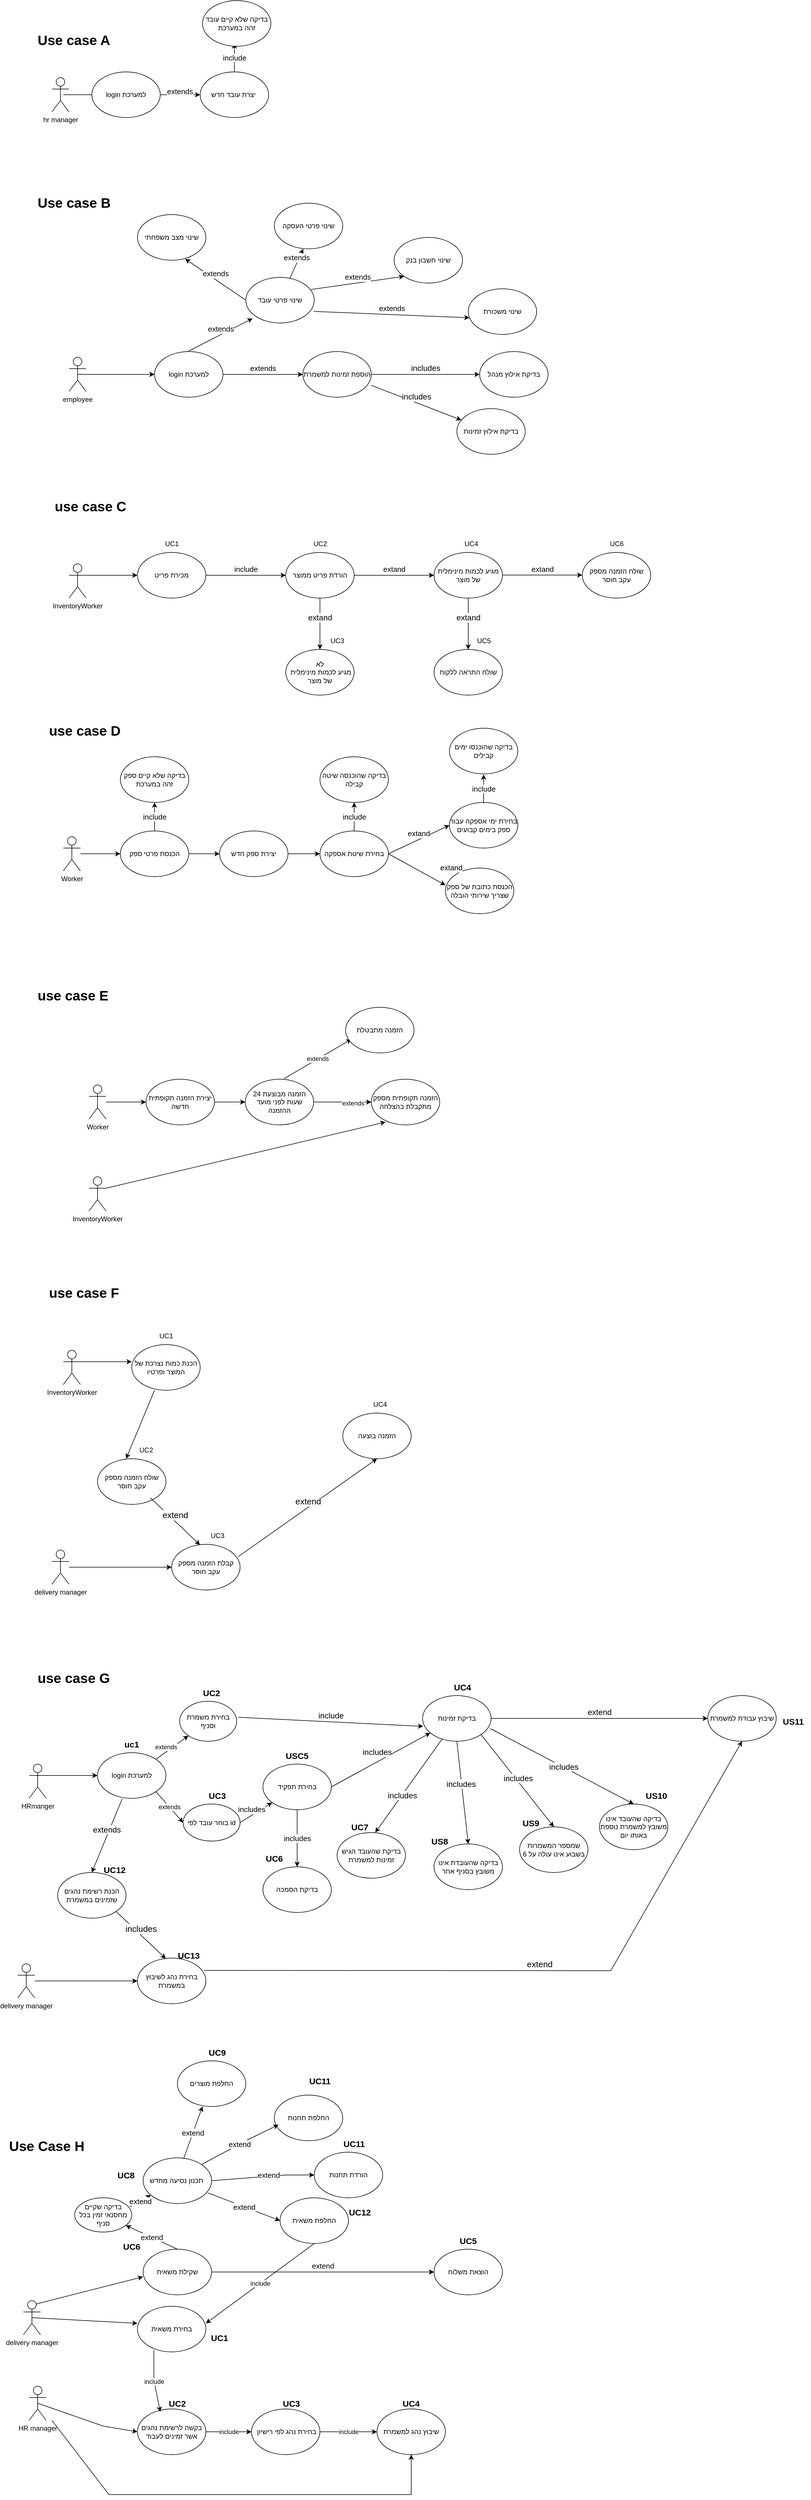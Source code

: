 <mxfile version="21.2.7" type="device">
  <diagram name="‫עמוד-1‬" id="9fCrIvGuDCoZxuhEc6fo">
    <mxGraphModel dx="1869" dy="1509" grid="1" gridSize="10" guides="1" tooltips="1" connect="1" arrows="1" fold="1" page="1" pageScale="1" pageWidth="827" pageHeight="1169" math="0" shadow="0">
      <root>
        <mxCell id="0" />
        <mxCell id="1" parent="0" />
        <mxCell id="lNOswtQzLfJypQRy-OND-46" value="InventoryWorker" style="shape=umlActor;verticalLabelPosition=bottom;verticalAlign=top;html=1;outlineConnect=0;" parent="1" vertex="1">
          <mxGeometry x="40" y="147" width="30" height="60" as="geometry" />
        </mxCell>
        <mxCell id="lNOswtQzLfJypQRy-OND-47" value="" style="endArrow=classic;html=1;rounded=0;" parent="1" edge="1">
          <mxGeometry width="50" height="50" relative="1" as="geometry">
            <mxPoint x="60" y="167" as="sourcePoint" />
            <mxPoint x="160" y="167" as="targetPoint" />
          </mxGeometry>
        </mxCell>
        <mxCell id="lNOswtQzLfJypQRy-OND-48" value="מכירת פריט" style="ellipse;whiteSpace=wrap;html=1;" parent="1" vertex="1">
          <mxGeometry x="160" y="127" width="120" height="80" as="geometry" />
        </mxCell>
        <mxCell id="lNOswtQzLfJypQRy-OND-77" value="&lt;h1&gt;use case C&lt;/h1&gt;" style="text;html=1;strokeColor=none;fillColor=none;spacing=5;spacingTop=-20;whiteSpace=wrap;overflow=hidden;rounded=0;" parent="1" vertex="1">
          <mxGeometry x="10" y="27" width="190" height="120" as="geometry" />
        </mxCell>
        <mxCell id="lNOswtQzLfJypQRy-OND-96" value="include" style="endArrow=classic;html=1;rounded=0;exitX=1;exitY=0.5;exitDx=0;exitDy=0;fontSize=13;verticalAlign=bottom;" parent="1" target="lNOswtQzLfJypQRy-OND-97" edge="1">
          <mxGeometry width="50" height="50" relative="1" as="geometry">
            <mxPoint x="280" y="167" as="sourcePoint" />
            <mxPoint x="440" y="167" as="targetPoint" />
          </mxGeometry>
        </mxCell>
        <mxCell id="lNOswtQzLfJypQRy-OND-97" value="הורדת פריט ממוצר" style="ellipse;whiteSpace=wrap;html=1;" parent="1" vertex="1">
          <mxGeometry x="420" y="127" width="120" height="80" as="geometry" />
        </mxCell>
        <mxCell id="lNOswtQzLfJypQRy-OND-98" value="extand" style="endArrow=classic;html=1;rounded=0;exitX=0.5;exitY=1;exitDx=0;exitDy=0;entryX=0.5;entryY=0;entryDx=0;entryDy=0;fontSize=14;horizontal=1;verticalAlign=bottom;" parent="1" source="lNOswtQzLfJypQRy-OND-97" edge="1">
          <mxGeometry width="50" height="50" relative="1" as="geometry">
            <mxPoint x="400" y="347" as="sourcePoint" />
            <mxPoint x="480" y="297" as="targetPoint" />
          </mxGeometry>
        </mxCell>
        <mxCell id="lNOswtQzLfJypQRy-OND-99" value="extand" style="endArrow=classic;html=1;rounded=0;exitX=1;exitY=0.5;exitDx=0;exitDy=0;fontSize=13;verticalAlign=bottom;" parent="1" edge="1">
          <mxGeometry width="50" height="50" relative="1" as="geometry">
            <mxPoint x="540.0" y="167" as="sourcePoint" />
            <mxPoint x="680" y="167" as="targetPoint" />
          </mxGeometry>
        </mxCell>
        <mxCell id="lNOswtQzLfJypQRy-OND-100" value="מגיע לכמות מינימלית של מוצר" style="ellipse;whiteSpace=wrap;html=1;" parent="1" vertex="1">
          <mxGeometry x="680" y="127" width="120" height="80" as="geometry" />
        </mxCell>
        <mxCell id="lNOswtQzLfJypQRy-OND-101" value="לא&lt;br&gt;&amp;nbsp;מגיע לכמות מינימלית של מוצר" style="ellipse;whiteSpace=wrap;html=1;" parent="1" vertex="1">
          <mxGeometry x="420" y="297" width="120" height="80" as="geometry" />
        </mxCell>
        <mxCell id="lNOswtQzLfJypQRy-OND-102" value="extand" style="endArrow=classic;html=1;rounded=0;exitX=0.5;exitY=1;exitDx=0;exitDy=0;entryX=0.5;entryY=0;entryDx=0;entryDy=0;fontSize=14;horizontal=1;verticalAlign=bottom;" parent="1" edge="1">
          <mxGeometry width="50" height="50" relative="1" as="geometry">
            <mxPoint x="740" y="207" as="sourcePoint" />
            <mxPoint x="740" y="297" as="targetPoint" />
          </mxGeometry>
        </mxCell>
        <mxCell id="lNOswtQzLfJypQRy-OND-103" value="שולח התראה ללקוח" style="ellipse;whiteSpace=wrap;html=1;" parent="1" vertex="1">
          <mxGeometry x="680" y="297" width="120" height="80" as="geometry" />
        </mxCell>
        <mxCell id="lNOswtQzLfJypQRy-OND-104" value="extand" style="endArrow=classic;html=1;rounded=0;exitX=1;exitY=0.5;exitDx=0;exitDy=0;fontSize=13;verticalAlign=bottom;" parent="1" edge="1">
          <mxGeometry width="50" height="50" relative="1" as="geometry">
            <mxPoint x="800" y="166.58" as="sourcePoint" />
            <mxPoint x="940" y="166.58" as="targetPoint" />
          </mxGeometry>
        </mxCell>
        <mxCell id="lNOswtQzLfJypQRy-OND-105" value="שולח הזמנה מספק עקב חוסר" style="ellipse;whiteSpace=wrap;html=1;" parent="1" vertex="1">
          <mxGeometry x="940" y="127" width="120" height="80" as="geometry" />
        </mxCell>
        <mxCell id="lNOswtQzLfJypQRy-OND-106" value="InventoryWorker" style="shape=umlActor;verticalLabelPosition=bottom;verticalAlign=top;html=1;outlineConnect=0;" parent="1" vertex="1">
          <mxGeometry x="30" y="1525" width="30" height="60" as="geometry" />
        </mxCell>
        <mxCell id="lNOswtQzLfJypQRy-OND-107" value="" style="endArrow=classic;html=1;rounded=0;" parent="1" edge="1">
          <mxGeometry width="50" height="50" relative="1" as="geometry">
            <mxPoint x="50" y="1545" as="sourcePoint" />
            <mxPoint x="150" y="1545" as="targetPoint" />
          </mxGeometry>
        </mxCell>
        <mxCell id="lNOswtQzLfJypQRy-OND-108" value="שולח הזמנה מספק עקב חוסר" style="ellipse;whiteSpace=wrap;html=1;" parent="1" vertex="1">
          <mxGeometry x="90" y="1715" width="120" height="80" as="geometry" />
        </mxCell>
        <mxCell id="lNOswtQzLfJypQRy-OND-119" value="הזמנה בוצעה" style="ellipse;whiteSpace=wrap;html=1;" parent="1" vertex="1">
          <mxGeometry x="520" y="1635" width="120" height="80" as="geometry" />
        </mxCell>
        <mxCell id="lNOswtQzLfJypQRy-OND-130" value="delivery manager" style="shape=umlActor;verticalLabelPosition=bottom;verticalAlign=top;html=1;outlineConnect=0;" parent="1" vertex="1">
          <mxGeometry x="10" y="1875" width="30" height="60" as="geometry" />
        </mxCell>
        <mxCell id="lNOswtQzLfJypQRy-OND-132" value="" style="endArrow=classic;html=1;rounded=0;entryX=0.5;entryY=0;entryDx=0;entryDy=0;" parent="1" edge="1">
          <mxGeometry width="50" height="50" relative="1" as="geometry">
            <mxPoint x="190" y="1595" as="sourcePoint" />
            <mxPoint x="140.0" y="1715" as="targetPoint" />
          </mxGeometry>
        </mxCell>
        <mxCell id="lNOswtQzLfJypQRy-OND-133" value="קבלת הזמנה מספק עקב חוסר" style="ellipse;whiteSpace=wrap;html=1;" parent="1" vertex="1">
          <mxGeometry x="220" y="1865" width="120" height="80" as="geometry" />
        </mxCell>
        <mxCell id="lNOswtQzLfJypQRy-OND-134" value="" style="endArrow=classic;html=1;rounded=0;entryX=0;entryY=0.5;entryDx=0;entryDy=0;" parent="1" source="lNOswtQzLfJypQRy-OND-130" target="lNOswtQzLfJypQRy-OND-133" edge="1">
          <mxGeometry width="50" height="50" relative="1" as="geometry">
            <mxPoint x="350" y="1815" as="sourcePoint" />
            <mxPoint x="400" y="1765" as="targetPoint" />
          </mxGeometry>
        </mxCell>
        <mxCell id="lNOswtQzLfJypQRy-OND-135" value="extend" style="endArrow=classic;html=1;rounded=0;exitX=0.973;exitY=0.269;exitDx=0;exitDy=0;exitPerimeter=0;entryX=0.5;entryY=1;entryDx=0;entryDy=0;fontSize=15;verticalAlign=bottom;" parent="1" source="lNOswtQzLfJypQRy-OND-133" target="lNOswtQzLfJypQRy-OND-119" edge="1">
          <mxGeometry width="50" height="50" relative="1" as="geometry">
            <mxPoint x="350" y="1815" as="sourcePoint" />
            <mxPoint x="1120" y="1965" as="targetPoint" />
            <Array as="points" />
          </mxGeometry>
        </mxCell>
        <mxCell id="lNOswtQzLfJypQRy-OND-136" value="extend" style="endArrow=classic;html=1;rounded=0;entryX=0.414;entryY=0.012;entryDx=0;entryDy=0;fontSize=15;verticalAlign=bottom;exitX=1;exitY=1;exitDx=0;exitDy=0;entryPerimeter=0;" parent="1" target="lNOswtQzLfJypQRy-OND-133" edge="1">
          <mxGeometry width="50" height="50" relative="1" as="geometry">
            <mxPoint x="182.426" y="1783.284" as="sourcePoint" />
            <mxPoint x="250" y="1765" as="targetPoint" />
          </mxGeometry>
        </mxCell>
        <mxCell id="lNOswtQzLfJypQRy-OND-137" value="&lt;h1&gt;use case F&lt;/h1&gt;" style="text;html=1;strokeColor=none;fillColor=none;spacing=5;spacingTop=-20;whiteSpace=wrap;overflow=hidden;rounded=0;" parent="1" vertex="1">
          <mxGeometry y="1405" width="190" height="120" as="geometry" />
        </mxCell>
        <mxCell id="lNOswtQzLfJypQRy-OND-152" value="הכנת כמות נצרכת של המוצר ופרטיו" style="ellipse;whiteSpace=wrap;html=1;" parent="1" vertex="1">
          <mxGeometry x="150" y="1515" width="120" height="80" as="geometry" />
        </mxCell>
        <mxCell id="1G_7ZGzWW0RUJ---jfWA-2" value="&lt;h1&gt;use case D&lt;/h1&gt;" style="text;html=1;strokeColor=none;fillColor=none;spacing=5;spacingTop=-20;whiteSpace=wrap;overflow=hidden;rounded=0;" parent="1" vertex="1">
          <mxGeometry y="420" width="190" height="120" as="geometry" />
        </mxCell>
        <mxCell id="1G_7ZGzWW0RUJ---jfWA-18" value="Worker" style="shape=umlActor;verticalLabelPosition=bottom;verticalAlign=top;html=1;outlineConnect=0;" parent="1" vertex="1">
          <mxGeometry x="30" y="625" width="30" height="60" as="geometry" />
        </mxCell>
        <mxCell id="1G_7ZGzWW0RUJ---jfWA-21" value="" style="endArrow=classic;html=1;rounded=0;entryX=0;entryY=0.5;entryDx=0;entryDy=0;" parent="1" source="1G_7ZGzWW0RUJ---jfWA-18" target="1G_7ZGzWW0RUJ---jfWA-33" edge="1">
          <mxGeometry width="50" height="50" relative="1" as="geometry">
            <mxPoint x="220" y="655" as="sourcePoint" />
            <mxPoint x="430" y="655" as="targetPoint" />
          </mxGeometry>
        </mxCell>
        <mxCell id="1G_7ZGzWW0RUJ---jfWA-22" value="יצירת ספק חדש" style="ellipse;whiteSpace=wrap;html=1;" parent="1" vertex="1">
          <mxGeometry x="304" y="615" width="120" height="80" as="geometry" />
        </mxCell>
        <mxCell id="1G_7ZGzWW0RUJ---jfWA-23" value="include" style="endArrow=classic;html=1;rounded=0;exitX=0.5;exitY=0;exitDx=0;exitDy=0;fontSize=13;" parent="1" source="1G_7ZGzWW0RUJ---jfWA-33" target="1G_7ZGzWW0RUJ---jfWA-24" edge="1">
          <mxGeometry width="50" height="50" relative="1" as="geometry">
            <mxPoint x="380" y="685" as="sourcePoint" />
            <mxPoint x="430" y="545" as="targetPoint" />
          </mxGeometry>
        </mxCell>
        <mxCell id="1G_7ZGzWW0RUJ---jfWA-24" value="בדיקה שלא קיים ספק זהה במערכת" style="ellipse;whiteSpace=wrap;html=1;" parent="1" vertex="1">
          <mxGeometry x="130" y="485" width="120" height="80" as="geometry" />
        </mxCell>
        <mxCell id="1G_7ZGzWW0RUJ---jfWA-25" value="" style="endArrow=classic;html=1;rounded=0;exitX=1;exitY=0.5;exitDx=0;exitDy=0;entryX=0;entryY=0.5;entryDx=0;entryDy=0;" parent="1" source="1G_7ZGzWW0RUJ---jfWA-22" target="1G_7ZGzWW0RUJ---jfWA-35" edge="1">
          <mxGeometry width="50" height="50" relative="1" as="geometry">
            <mxPoint x="540" y="715" as="sourcePoint" />
            <mxPoint x="620" y="655" as="targetPoint" />
          </mxGeometry>
        </mxCell>
        <mxCell id="1G_7ZGzWW0RUJ---jfWA-26" value="בחירת ימי אספקה עבור ספק בימים קבועים" style="ellipse;whiteSpace=wrap;html=1;" parent="1" vertex="1">
          <mxGeometry x="707" y="565" width="120" height="80" as="geometry" />
        </mxCell>
        <mxCell id="1G_7ZGzWW0RUJ---jfWA-27" value="include" style="endArrow=classic;html=1;rounded=0;entryX=0.5;entryY=1;entryDx=0;entryDy=0;exitX=0.5;exitY=0;exitDx=0;exitDy=0;fontSize=13;" parent="1" source="1G_7ZGzWW0RUJ---jfWA-35" target="1G_7ZGzWW0RUJ---jfWA-28" edge="1">
          <mxGeometry width="50" height="50" relative="1" as="geometry">
            <mxPoint x="680" y="615" as="sourcePoint" />
            <mxPoint x="680" y="525" as="targetPoint" />
            <Array as="points" />
            <mxPoint as="offset" />
          </mxGeometry>
        </mxCell>
        <mxCell id="1G_7ZGzWW0RUJ---jfWA-28" value="בדיקה שהוכנסה שיטה קבילה" style="ellipse;whiteSpace=wrap;html=1;" parent="1" vertex="1">
          <mxGeometry x="480" y="485" width="120" height="80" as="geometry" />
        </mxCell>
        <mxCell id="1G_7ZGzWW0RUJ---jfWA-33" value="הכנסת פרטי ספק" style="ellipse;whiteSpace=wrap;html=1;" parent="1" vertex="1">
          <mxGeometry x="130" y="615" width="120" height="80" as="geometry" />
        </mxCell>
        <mxCell id="1G_7ZGzWW0RUJ---jfWA-34" value="" style="endArrow=classic;html=1;rounded=0;exitX=1;exitY=0.5;exitDx=0;exitDy=0;entryX=0;entryY=0.5;entryDx=0;entryDy=0;" parent="1" source="1G_7ZGzWW0RUJ---jfWA-33" target="1G_7ZGzWW0RUJ---jfWA-22" edge="1">
          <mxGeometry width="50" height="50" relative="1" as="geometry">
            <mxPoint x="530" y="705" as="sourcePoint" />
            <mxPoint x="580" y="655" as="targetPoint" />
          </mxGeometry>
        </mxCell>
        <mxCell id="1G_7ZGzWW0RUJ---jfWA-35" value="בחירת שיטת אספקה" style="ellipse;whiteSpace=wrap;html=1;" parent="1" vertex="1">
          <mxGeometry x="480" y="615" width="120" height="80" as="geometry" />
        </mxCell>
        <mxCell id="1G_7ZGzWW0RUJ---jfWA-36" value="extand" style="endArrow=classic;html=1;rounded=0;entryX=0;entryY=0.5;entryDx=0;entryDy=0;exitX=1;exitY=0.5;exitDx=0;exitDy=0;fontSize=13;verticalAlign=bottom;" parent="1" source="1G_7ZGzWW0RUJ---jfWA-35" target="1G_7ZGzWW0RUJ---jfWA-26" edge="1">
          <mxGeometry width="50" height="50" relative="1" as="geometry">
            <mxPoint x="780" y="685" as="sourcePoint" />
            <mxPoint x="770" y="655" as="targetPoint" />
          </mxGeometry>
        </mxCell>
        <mxCell id="1G_7ZGzWW0RUJ---jfWA-37" value="הכנסת כתובת של ספק שצריך שירותי הובלה" style="ellipse;whiteSpace=wrap;html=1;" parent="1" vertex="1">
          <mxGeometry x="700" y="680" width="120" height="80" as="geometry" />
        </mxCell>
        <mxCell id="1G_7ZGzWW0RUJ---jfWA-38" value="extand" style="endArrow=classic;html=1;rounded=0;exitX=1;exitY=0.5;exitDx=0;exitDy=0;fontSize=13;verticalAlign=bottom;" parent="1" source="1G_7ZGzWW0RUJ---jfWA-35" edge="1">
          <mxGeometry x="0.985" y="22" width="50" height="50" relative="1" as="geometry">
            <mxPoint x="1210" y="705" as="sourcePoint" />
            <mxPoint x="700" y="710" as="targetPoint" />
            <mxPoint as="offset" />
          </mxGeometry>
        </mxCell>
        <mxCell id="1G_7ZGzWW0RUJ---jfWA-42" value="include" style="endArrow=classic;html=1;rounded=0;entryX=0.5;entryY=1;entryDx=0;entryDy=0;exitX=0.5;exitY=0;exitDx=0;exitDy=0;fontSize=13;" parent="1" edge="1">
          <mxGeometry width="50" height="50" relative="1" as="geometry">
            <mxPoint x="767" y="566" as="sourcePoint" />
            <mxPoint x="767" y="516" as="targetPoint" />
            <Array as="points" />
            <mxPoint as="offset" />
          </mxGeometry>
        </mxCell>
        <mxCell id="1G_7ZGzWW0RUJ---jfWA-43" value="בדיקה שהוכנסו ימים קבילים" style="ellipse;whiteSpace=wrap;html=1;" parent="1" vertex="1">
          <mxGeometry x="707" y="435" width="120" height="80" as="geometry" />
        </mxCell>
        <mxCell id="1G_7ZGzWW0RUJ---jfWA-67" value="&lt;h1&gt;use case E&lt;/h1&gt;" style="text;html=1;strokeColor=none;fillColor=none;spacing=5;spacingTop=-20;whiteSpace=wrap;overflow=hidden;rounded=0;" parent="1" vertex="1">
          <mxGeometry x="-20" y="884" width="190" height="120" as="geometry" />
        </mxCell>
        <mxCell id="1G_7ZGzWW0RUJ---jfWA-68" value="Worker" style="shape=umlActor;verticalLabelPosition=bottom;verticalAlign=top;html=1;outlineConnect=0;" parent="1" vertex="1">
          <mxGeometry x="75" y="1060" width="30" height="60" as="geometry" />
        </mxCell>
        <mxCell id="1G_7ZGzWW0RUJ---jfWA-69" value="" style="endArrow=classic;html=1;rounded=0;entryX=0;entryY=0.5;entryDx=0;entryDy=0;" parent="1" source="1G_7ZGzWW0RUJ---jfWA-68" target="1G_7ZGzWW0RUJ---jfWA-77" edge="1">
          <mxGeometry width="50" height="50" relative="1" as="geometry">
            <mxPoint x="265" y="1090" as="sourcePoint" />
            <mxPoint x="475" y="1090" as="targetPoint" />
          </mxGeometry>
        </mxCell>
        <mxCell id="1G_7ZGzWW0RUJ---jfWA-70" value="הזמנה מבוצעת 24 שעות לפני מועד ההזמנה" style="ellipse;whiteSpace=wrap;html=1;" parent="1" vertex="1">
          <mxGeometry x="349" y="1050" width="120" height="80" as="geometry" />
        </mxCell>
        <mxCell id="1G_7ZGzWW0RUJ---jfWA-73" value="" style="endArrow=classic;html=1;rounded=0;exitX=1;exitY=0.5;exitDx=0;exitDy=0;entryX=0;entryY=0.5;entryDx=0;entryDy=0;" parent="1" source="1G_7ZGzWW0RUJ---jfWA-70" target="1G_7ZGzWW0RUJ---jfWA-79" edge="1">
          <mxGeometry width="50" height="50" relative="1" as="geometry">
            <mxPoint x="585" y="1150" as="sourcePoint" />
            <mxPoint x="665" y="1090" as="targetPoint" />
          </mxGeometry>
        </mxCell>
        <mxCell id="Ce655LBohKO-NFX1UT7P-7" value="extends" style="edgeLabel;html=1;align=center;verticalAlign=middle;resizable=0;points=[];" parent="1G_7ZGzWW0RUJ---jfWA-73" vertex="1" connectable="0">
          <mxGeometry x="0.366" y="-2" relative="1" as="geometry">
            <mxPoint as="offset" />
          </mxGeometry>
        </mxCell>
        <mxCell id="1G_7ZGzWW0RUJ---jfWA-77" value="יצירת הזמנה תקופתית חדשה" style="ellipse;whiteSpace=wrap;html=1;" parent="1" vertex="1">
          <mxGeometry x="175" y="1050" width="120" height="80" as="geometry" />
        </mxCell>
        <mxCell id="1G_7ZGzWW0RUJ---jfWA-78" value="" style="endArrow=classic;html=1;rounded=0;exitX=1;exitY=0.5;exitDx=0;exitDy=0;entryX=0;entryY=0.5;entryDx=0;entryDy=0;" parent="1" source="1G_7ZGzWW0RUJ---jfWA-77" target="1G_7ZGzWW0RUJ---jfWA-70" edge="1">
          <mxGeometry width="50" height="50" relative="1" as="geometry">
            <mxPoint x="575" y="1140" as="sourcePoint" />
            <mxPoint x="625" y="1090" as="targetPoint" />
          </mxGeometry>
        </mxCell>
        <mxCell id="1G_7ZGzWW0RUJ---jfWA-79" value="הזמנה תקופתית מספק מתקבלת בהצלחה" style="ellipse;whiteSpace=wrap;html=1;" parent="1" vertex="1">
          <mxGeometry x="570" y="1050" width="120" height="80" as="geometry" />
        </mxCell>
        <mxCell id="Ce655LBohKO-NFX1UT7P-1" value="InventoryWorker" style="shape=umlActor;verticalLabelPosition=bottom;verticalAlign=top;html=1;outlineConnect=0;" parent="1" vertex="1">
          <mxGeometry x="75" y="1221" width="30" height="60" as="geometry" />
        </mxCell>
        <mxCell id="Ce655LBohKO-NFX1UT7P-2" value="" style="endArrow=classic;html=1;rounded=0;exitX=1;exitY=0.333;exitDx=0;exitDy=0;exitPerimeter=0;entryX=0.208;entryY=0.938;entryDx=0;entryDy=0;entryPerimeter=0;" parent="1" source="Ce655LBohKO-NFX1UT7P-1" target="1G_7ZGzWW0RUJ---jfWA-79" edge="1">
          <mxGeometry width="50" height="50" relative="1" as="geometry">
            <mxPoint x="735" y="1111" as="sourcePoint" />
            <mxPoint x="565" y="1131" as="targetPoint" />
            <Array as="points" />
          </mxGeometry>
        </mxCell>
        <mxCell id="Ce655LBohKO-NFX1UT7P-5" value="extends" style="endArrow=classic;html=1;rounded=0;exitX=0.567;exitY=-0.012;exitDx=0;exitDy=0;exitPerimeter=0;" parent="1" source="1G_7ZGzWW0RUJ---jfWA-70" edge="1">
          <mxGeometry width="50" height="50" relative="1" as="geometry">
            <mxPoint x="485" y="1030" as="sourcePoint" />
            <mxPoint x="535" y="980" as="targetPoint" />
          </mxGeometry>
        </mxCell>
        <mxCell id="Ce655LBohKO-NFX1UT7P-6" value="הזמנה מתבטלת" style="ellipse;whiteSpace=wrap;html=1;" parent="1" vertex="1">
          <mxGeometry x="525" y="924" width="120" height="80" as="geometry" />
        </mxCell>
        <mxCell id="M32DEekJ-FrMevC7ONGc-1" value="UC1" style="text;html=1;align=center;verticalAlign=middle;resizable=0;points=[];autosize=1;strokeColor=none;fillColor=none;" parent="1" vertex="1">
          <mxGeometry x="195" y="97" width="50" height="30" as="geometry" />
        </mxCell>
        <mxCell id="M32DEekJ-FrMevC7ONGc-2" value="UC2" style="text;html=1;align=center;verticalAlign=middle;resizable=0;points=[];autosize=1;strokeColor=none;fillColor=none;" parent="1" vertex="1">
          <mxGeometry x="455" y="97" width="50" height="30" as="geometry" />
        </mxCell>
        <mxCell id="M32DEekJ-FrMevC7ONGc-3" value="UC5" style="text;html=1;align=center;verticalAlign=middle;resizable=0;points=[];autosize=1;strokeColor=none;fillColor=none;" parent="1" vertex="1">
          <mxGeometry x="742" y="267" width="50" height="30" as="geometry" />
        </mxCell>
        <mxCell id="M32DEekJ-FrMevC7ONGc-4" value="UC3" style="text;html=1;align=center;verticalAlign=middle;resizable=0;points=[];autosize=1;strokeColor=none;fillColor=none;" parent="1" vertex="1">
          <mxGeometry x="485" y="267" width="50" height="30" as="geometry" />
        </mxCell>
        <mxCell id="M32DEekJ-FrMevC7ONGc-5" value="UC4" style="text;html=1;align=center;verticalAlign=middle;resizable=0;points=[];autosize=1;strokeColor=none;fillColor=none;" parent="1" vertex="1">
          <mxGeometry x="720" y="97" width="50" height="30" as="geometry" />
        </mxCell>
        <mxCell id="M32DEekJ-FrMevC7ONGc-6" value="UC6" style="text;html=1;align=center;verticalAlign=middle;resizable=0;points=[];autosize=1;strokeColor=none;fillColor=none;" parent="1" vertex="1">
          <mxGeometry x="975" y="97" width="50" height="30" as="geometry" />
        </mxCell>
        <mxCell id="M32DEekJ-FrMevC7ONGc-14" value="UC4" style="text;html=1;align=center;verticalAlign=middle;resizable=0;points=[];autosize=1;strokeColor=none;fillColor=none;" parent="1" vertex="1">
          <mxGeometry x="560" y="1605" width="50" height="30" as="geometry" />
        </mxCell>
        <mxCell id="M32DEekJ-FrMevC7ONGc-15" value="UC3" style="text;html=1;align=center;verticalAlign=middle;resizable=0;points=[];autosize=1;strokeColor=none;fillColor=none;" parent="1" vertex="1">
          <mxGeometry x="275" y="1835" width="50" height="30" as="geometry" />
        </mxCell>
        <mxCell id="M32DEekJ-FrMevC7ONGc-16" value="UC2" style="text;html=1;align=center;verticalAlign=middle;resizable=0;points=[];autosize=1;strokeColor=none;fillColor=none;" parent="1" vertex="1">
          <mxGeometry x="150" y="1685" width="50" height="30" as="geometry" />
        </mxCell>
        <mxCell id="M32DEekJ-FrMevC7ONGc-17" value="UC1" style="text;html=1;align=center;verticalAlign=middle;resizable=0;points=[];autosize=1;strokeColor=none;fillColor=none;" parent="1" vertex="1">
          <mxGeometry x="185" y="1485" width="50" height="30" as="geometry" />
        </mxCell>
        <mxCell id="U2ym_EbdGib-eM5VCHx--229" value="HRmanger" style="shape=umlActor;verticalLabelPosition=bottom;verticalAlign=top;html=1;outlineConnect=0;" parent="1" vertex="1">
          <mxGeometry x="-30" y="2250" width="30" height="60" as="geometry" />
        </mxCell>
        <mxCell id="U2ym_EbdGib-eM5VCHx--230" value="" style="endArrow=classic;html=1;rounded=0;" parent="1" edge="1">
          <mxGeometry width="50" height="50" relative="1" as="geometry">
            <mxPoint x="-10" y="2270" as="sourcePoint" />
            <mxPoint x="90" y="2270" as="targetPoint" />
          </mxGeometry>
        </mxCell>
        <mxCell id="U2ym_EbdGib-eM5VCHx--231" value="login למערכת" style="ellipse;whiteSpace=wrap;html=1;" parent="1" vertex="1">
          <mxGeometry x="90" y="2230" width="120" height="80" as="geometry" />
        </mxCell>
        <mxCell id="U2ym_EbdGib-eM5VCHx--232" value="extends" style="endArrow=classic;html=1;rounded=0;exitX=1;exitY=1;exitDx=0;exitDy=0;entryX=0;entryY=0.5;entryDx=0;entryDy=0;" parent="1" source="U2ym_EbdGib-eM5VCHx--231" target="U2ym_EbdGib-eM5VCHx--235" edge="1">
          <mxGeometry width="50" height="50" relative="1" as="geometry">
            <mxPoint x="310" y="2310" as="sourcePoint" />
            <mxPoint x="320" y="2270" as="targetPoint" />
          </mxGeometry>
        </mxCell>
        <mxCell id="U2ym_EbdGib-eM5VCHx--233" value="extends" style="endArrow=classic;html=1;rounded=0;exitX=1;exitY=0;exitDx=0;exitDy=0;" parent="1" source="U2ym_EbdGib-eM5VCHx--231" target="U2ym_EbdGib-eM5VCHx--234" edge="1">
          <mxGeometry x="-0.234" y="7" width="50" height="50" relative="1" as="geometry">
            <mxPoint x="192" y="2298" as="sourcePoint" />
            <mxPoint x="280" y="2350" as="targetPoint" />
            <mxPoint as="offset" />
          </mxGeometry>
        </mxCell>
        <mxCell id="U2ym_EbdGib-eM5VCHx--234" value="בחירת משמרת וסניף" style="ellipse;whiteSpace=wrap;html=1;" parent="1" vertex="1">
          <mxGeometry x="234" y="2140" width="100" height="70" as="geometry" />
        </mxCell>
        <mxCell id="U2ym_EbdGib-eM5VCHx--235" value="בוחר עובד לפי id" style="ellipse;whiteSpace=wrap;html=1;" parent="1" vertex="1">
          <mxGeometry x="240" y="2320" width="100" height="65" as="geometry" />
        </mxCell>
        <mxCell id="U2ym_EbdGib-eM5VCHx--236" value="include" style="endArrow=classic;html=1;rounded=0;exitX=1.03;exitY=0.4;exitDx=0;exitDy=0;exitPerimeter=0;entryX=0.008;entryY=0.675;entryDx=0;entryDy=0;entryPerimeter=0;verticalAlign=bottom;fontSize=14;" parent="1" source="U2ym_EbdGib-eM5VCHx--234" target="U2ym_EbdGib-eM5VCHx--237" edge="1">
          <mxGeometry x="-0.001" width="50" height="50" relative="1" as="geometry">
            <mxPoint x="430" y="2250" as="sourcePoint" />
            <mxPoint x="480" y="2210" as="targetPoint" />
            <mxPoint as="offset" />
          </mxGeometry>
        </mxCell>
        <mxCell id="U2ym_EbdGib-eM5VCHx--237" value="בדיקת זמינות" style="ellipse;whiteSpace=wrap;html=1;" parent="1" vertex="1">
          <mxGeometry x="660" y="2130" width="120" height="80" as="geometry" />
        </mxCell>
        <mxCell id="U2ym_EbdGib-eM5VCHx--238" value="בחירת תפקיד" style="ellipse;whiteSpace=wrap;html=1;" parent="1" vertex="1">
          <mxGeometry x="380" y="2250" width="120" height="80" as="geometry" />
        </mxCell>
        <mxCell id="U2ym_EbdGib-eM5VCHx--239" value="includes" style="endArrow=classic;html=1;rounded=0;exitX=0.5;exitY=1;exitDx=0;exitDy=0;entryX=0.5;entryY=0;entryDx=0;entryDy=0;fontSize=13;" parent="1" source="U2ym_EbdGib-eM5VCHx--238" target="U2ym_EbdGib-eM5VCHx--240" edge="1">
          <mxGeometry width="50" height="50" relative="1" as="geometry">
            <mxPoint x="710" y="2310" as="sourcePoint" />
            <mxPoint x="780" y="2290" as="targetPoint" />
            <mxPoint as="offset" />
          </mxGeometry>
        </mxCell>
        <mxCell id="U2ym_EbdGib-eM5VCHx--240" value="בדיקת הסמכה" style="ellipse;whiteSpace=wrap;html=1;" parent="1" vertex="1">
          <mxGeometry x="380" y="2430" width="120" height="80" as="geometry" />
        </mxCell>
        <mxCell id="U2ym_EbdGib-eM5VCHx--241" value="extend" style="endArrow=classic;html=1;rounded=0;exitX=1;exitY=0.5;exitDx=0;exitDy=0;entryX=0;entryY=0.5;entryDx=0;entryDy=0;fontSize=14;verticalAlign=bottom;" parent="1" source="U2ym_EbdGib-eM5VCHx--237" target="U2ym_EbdGib-eM5VCHx--242" edge="1">
          <mxGeometry width="50" height="50" relative="1" as="geometry">
            <mxPoint x="690" y="2180" as="sourcePoint" />
            <mxPoint x="1020" y="2170" as="targetPoint" />
            <Array as="points">
              <mxPoint x="920" y="2170" />
            </Array>
            <mxPoint as="offset" />
          </mxGeometry>
        </mxCell>
        <mxCell id="U2ym_EbdGib-eM5VCHx--242" value="שיבוץ עבודת למשמרת" style="ellipse;whiteSpace=wrap;html=1;" parent="1" vertex="1">
          <mxGeometry x="1160" y="2130" width="120" height="80" as="geometry" />
        </mxCell>
        <mxCell id="U2ym_EbdGib-eM5VCHx--243" value="" style="endArrow=classic;html=1;rounded=0;entryX=0.558;entryY=0;entryDx=0;entryDy=0;entryPerimeter=0;" parent="1" source="U2ym_EbdGib-eM5VCHx--237" target="U2ym_EbdGib-eM5VCHx--247" edge="1">
          <mxGeometry width="50" height="50" relative="1" as="geometry">
            <mxPoint x="500" y="2220" as="sourcePoint" />
            <mxPoint x="400" y="2360" as="targetPoint" />
          </mxGeometry>
        </mxCell>
        <mxCell id="U2ym_EbdGib-eM5VCHx--244" value="" style="endArrow=classic;html=1;rounded=0;exitX=0.5;exitY=1;exitDx=0;exitDy=0;entryX=0.5;entryY=0;entryDx=0;entryDy=0;" parent="1" source="U2ym_EbdGib-eM5VCHx--237" target="U2ym_EbdGib-eM5VCHx--248" edge="1">
          <mxGeometry width="50" height="50" relative="1" as="geometry">
            <mxPoint x="710" y="2410" as="sourcePoint" />
            <mxPoint x="520" y="2400" as="targetPoint" />
          </mxGeometry>
        </mxCell>
        <mxCell id="U2ym_EbdGib-eM5VCHx--245" value="" style="endArrow=classic;html=1;rounded=0;exitX=0.992;exitY=0.725;exitDx=0;exitDy=0;entryX=0.5;entryY=0;entryDx=0;entryDy=0;exitPerimeter=0;" parent="1" source="U2ym_EbdGib-eM5VCHx--237" target="U2ym_EbdGib-eM5VCHx--250" edge="1">
          <mxGeometry width="50" height="50" relative="1" as="geometry">
            <mxPoint x="710" y="2410" as="sourcePoint" />
            <mxPoint x="750" y="2360" as="targetPoint" />
          </mxGeometry>
        </mxCell>
        <mxCell id="U2ym_EbdGib-eM5VCHx--246" value="" style="endArrow=classic;html=1;rounded=0;exitX=1;exitY=1;exitDx=0;exitDy=0;entryX=0.5;entryY=0;entryDx=0;entryDy=0;" parent="1" source="U2ym_EbdGib-eM5VCHx--237" target="U2ym_EbdGib-eM5VCHx--249" edge="1">
          <mxGeometry width="50" height="50" relative="1" as="geometry">
            <mxPoint x="710" y="2410" as="sourcePoint" />
            <mxPoint x="670" y="2390" as="targetPoint" />
          </mxGeometry>
        </mxCell>
        <mxCell id="U2ym_EbdGib-eM5VCHx--247" value="בדיקת שהעובד הגיש זמינות למשמרת" style="ellipse;whiteSpace=wrap;html=1;" parent="1" vertex="1">
          <mxGeometry x="510" y="2370" width="120" height="80" as="geometry" />
        </mxCell>
        <mxCell id="U2ym_EbdGib-eM5VCHx--248" value="בדיקה שהעובדת אינו משובץ בסניף אחר" style="ellipse;whiteSpace=wrap;html=1;" parent="1" vertex="1">
          <mxGeometry x="680" y="2390" width="120" height="80" as="geometry" />
        </mxCell>
        <mxCell id="U2ym_EbdGib-eM5VCHx--249" value="שמספר המשמרות בשבוע אינו עולה על 6" style="ellipse;whiteSpace=wrap;html=1;" parent="1" vertex="1">
          <mxGeometry x="830" y="2360" width="120" height="80" as="geometry" />
        </mxCell>
        <mxCell id="U2ym_EbdGib-eM5VCHx--250" value="בדיקה שהעובד אינו משובץ למשמרת נוספת באותו יום" style="ellipse;whiteSpace=wrap;html=1;" parent="1" vertex="1">
          <mxGeometry x="970" y="2320" width="120" height="80" as="geometry" />
        </mxCell>
        <mxCell id="U2ym_EbdGib-eM5VCHx--251" value="includes" style="endArrow=classic;html=1;rounded=0;exitX=1;exitY=0.5;exitDx=0;exitDy=0;fontSize=13;verticalAlign=bottom;" parent="1" source="U2ym_EbdGib-eM5VCHx--235" target="U2ym_EbdGib-eM5VCHx--238" edge="1">
          <mxGeometry x="-0.288" width="50" height="50" relative="1" as="geometry">
            <mxPoint x="360" y="2380" as="sourcePoint" />
            <mxPoint x="410" y="2330" as="targetPoint" />
            <mxPoint as="offset" />
          </mxGeometry>
        </mxCell>
        <mxCell id="U2ym_EbdGib-eM5VCHx--252" value="includes" style="endArrow=classic;html=1;rounded=0;exitX=1;exitY=0.5;exitDx=0;exitDy=0;verticalAlign=bottom;fontSize=14;" parent="1" source="U2ym_EbdGib-eM5VCHx--238" target="U2ym_EbdGib-eM5VCHx--237" edge="1">
          <mxGeometry x="-0.047" y="6" width="50" height="50" relative="1" as="geometry">
            <mxPoint x="360" y="2380" as="sourcePoint" />
            <mxPoint x="410" y="2330" as="targetPoint" />
            <mxPoint as="offset" />
          </mxGeometry>
        </mxCell>
        <mxCell id="U2ym_EbdGib-eM5VCHx--253" value="delivery manager" style="shape=umlActor;verticalLabelPosition=bottom;verticalAlign=top;html=1;outlineConnect=0;" parent="1" vertex="1">
          <mxGeometry x="-50" y="2600" width="30" height="60" as="geometry" />
        </mxCell>
        <mxCell id="U2ym_EbdGib-eM5VCHx--254" value="הכנת רשימת נהגים שזמינים במשמרת" style="ellipse;whiteSpace=wrap;html=1;" parent="1" vertex="1">
          <mxGeometry x="20" y="2440" width="120" height="80" as="geometry" />
        </mxCell>
        <mxCell id="U2ym_EbdGib-eM5VCHx--255" value="" style="endArrow=classic;html=1;rounded=0;entryX=0.5;entryY=0;entryDx=0;entryDy=0;exitX=0.36;exitY=1.012;exitDx=0;exitDy=0;exitPerimeter=0;" parent="1" source="U2ym_EbdGib-eM5VCHx--231" target="U2ym_EbdGib-eM5VCHx--254" edge="1">
          <mxGeometry width="50" height="50" relative="1" as="geometry">
            <mxPoint x="290" y="2560" as="sourcePoint" />
            <mxPoint x="340" y="2510" as="targetPoint" />
          </mxGeometry>
        </mxCell>
        <mxCell id="U2ym_EbdGib-eM5VCHx--256" value="בחירת נהג לשיבוץ במשמרת" style="ellipse;whiteSpace=wrap;html=1;" parent="1" vertex="1">
          <mxGeometry x="160" y="2590" width="120" height="80" as="geometry" />
        </mxCell>
        <mxCell id="U2ym_EbdGib-eM5VCHx--257" value="" style="endArrow=classic;html=1;rounded=0;entryX=0;entryY=0.5;entryDx=0;entryDy=0;" parent="1" source="U2ym_EbdGib-eM5VCHx--253" target="U2ym_EbdGib-eM5VCHx--256" edge="1">
          <mxGeometry width="50" height="50" relative="1" as="geometry">
            <mxPoint x="290" y="2540" as="sourcePoint" />
            <mxPoint x="340" y="2490" as="targetPoint" />
          </mxGeometry>
        </mxCell>
        <mxCell id="U2ym_EbdGib-eM5VCHx--258" value="extend" style="endArrow=classic;html=1;rounded=0;exitX=0.973;exitY=0.269;exitDx=0;exitDy=0;exitPerimeter=0;entryX=0.5;entryY=1;entryDx=0;entryDy=0;fontSize=15;verticalAlign=bottom;" parent="1" source="U2ym_EbdGib-eM5VCHx--256" target="U2ym_EbdGib-eM5VCHx--242" edge="1">
          <mxGeometry width="50" height="50" relative="1" as="geometry">
            <mxPoint x="290" y="2540" as="sourcePoint" />
            <mxPoint x="1060" y="2690" as="targetPoint" />
            <Array as="points">
              <mxPoint x="990" y="2612" />
            </Array>
          </mxGeometry>
        </mxCell>
        <mxCell id="U2ym_EbdGib-eM5VCHx--259" value="includes" style="endArrow=classic;html=1;rounded=0;entryX=0.414;entryY=0.012;entryDx=0;entryDy=0;fontSize=15;verticalAlign=bottom;exitX=1;exitY=1;exitDx=0;exitDy=0;entryPerimeter=0;" parent="1" source="U2ym_EbdGib-eM5VCHx--254" target="U2ym_EbdGib-eM5VCHx--256" edge="1">
          <mxGeometry width="50" height="50" relative="1" as="geometry">
            <mxPoint x="80" y="2520" as="sourcePoint" />
            <mxPoint x="190" y="2490" as="targetPoint" />
          </mxGeometry>
        </mxCell>
        <mxCell id="U2ym_EbdGib-eM5VCHx--260" value="&lt;h1&gt;use case G&lt;/h1&gt;" style="text;html=1;strokeColor=none;fillColor=none;spacing=5;spacingTop=-20;whiteSpace=wrap;overflow=hidden;rounded=0;" parent="1" vertex="1">
          <mxGeometry x="-20" y="2080" width="190" height="120" as="geometry" />
        </mxCell>
        <mxCell id="U2ym_EbdGib-eM5VCHx--261" value="&lt;h1&gt;Use case A&lt;/h1&gt;" style="text;html=1;strokeColor=none;fillColor=none;spacing=5;spacingTop=-20;whiteSpace=wrap;overflow=hidden;rounded=0;" parent="1" vertex="1">
          <mxGeometry x="-20" y="-790" width="190" height="120" as="geometry" />
        </mxCell>
        <mxCell id="U2ym_EbdGib-eM5VCHx--262" value="hr manager" style="shape=umlActor;verticalLabelPosition=bottom;verticalAlign=top;html=1;outlineConnect=0;" parent="1" vertex="1">
          <mxGeometry x="10" y="-705" width="30" height="60" as="geometry" />
        </mxCell>
        <mxCell id="U2ym_EbdGib-eM5VCHx--263" value="" style="endArrow=classic;html=1;rounded=0;" parent="1" edge="1">
          <mxGeometry width="50" height="50" relative="1" as="geometry">
            <mxPoint x="30" y="-675" as="sourcePoint" />
            <mxPoint x="130" y="-675" as="targetPoint" />
          </mxGeometry>
        </mxCell>
        <mxCell id="U2ym_EbdGib-eM5VCHx--264" value="login למערכת" style="ellipse;whiteSpace=wrap;html=1;" parent="1" vertex="1">
          <mxGeometry x="80" y="-715" width="120" height="80" as="geometry" />
        </mxCell>
        <mxCell id="U2ym_EbdGib-eM5VCHx--265" value="" style="endArrow=classic;html=1;rounded=0;exitX=1;exitY=0.5;exitDx=0;exitDy=0;entryX=0;entryY=0.5;entryDx=0;entryDy=0;" parent="1" source="U2ym_EbdGib-eM5VCHx--264" target="U2ym_EbdGib-eM5VCHx--275" edge="1">
          <mxGeometry width="50" height="50" relative="1" as="geometry">
            <mxPoint x="360" y="-645" as="sourcePoint" />
            <mxPoint x="410" y="-675" as="targetPoint" />
          </mxGeometry>
        </mxCell>
        <mxCell id="U2ym_EbdGib-eM5VCHx--266" value="include" style="endArrow=classic;html=1;rounded=0;exitX=0.5;exitY=0;exitDx=0;exitDy=0;fontSize=13;" parent="1" source="U2ym_EbdGib-eM5VCHx--275" edge="1">
          <mxGeometry width="50" height="50" relative="1" as="geometry">
            <mxPoint x="360" y="-645" as="sourcePoint" />
            <mxPoint x="330" y="-765" as="targetPoint" />
          </mxGeometry>
        </mxCell>
        <mxCell id="U2ym_EbdGib-eM5VCHx--268" value="employee" style="shape=umlActor;verticalLabelPosition=bottom;verticalAlign=top;html=1;outlineConnect=0;" parent="1" vertex="1">
          <mxGeometry x="40" y="-215" width="30" height="60" as="geometry" />
        </mxCell>
        <mxCell id="U2ym_EbdGib-eM5VCHx--269" value="" style="endArrow=classic;html=1;rounded=0;exitX=0.5;exitY=0.5;exitDx=0;exitDy=0;exitPerimeter=0;entryX=0;entryY=0.5;entryDx=0;entryDy=0;" parent="1" source="U2ym_EbdGib-eM5VCHx--268" target="U2ym_EbdGib-eM5VCHx--270" edge="1">
          <mxGeometry width="50" height="50" relative="1" as="geometry">
            <mxPoint x="70" y="-135" as="sourcePoint" />
            <mxPoint x="170" y="-135" as="targetPoint" />
            <Array as="points" />
          </mxGeometry>
        </mxCell>
        <mxCell id="U2ym_EbdGib-eM5VCHx--270" value="login למערכת" style="ellipse;whiteSpace=wrap;html=1;" parent="1" vertex="1">
          <mxGeometry x="190" y="-225" width="120" height="80" as="geometry" />
        </mxCell>
        <mxCell id="U2ym_EbdGib-eM5VCHx--271" value="extends" style="endArrow=classic;html=1;rounded=0;exitX=1;exitY=0.5;exitDx=0;exitDy=0;fontSize=13;verticalAlign=bottom;" parent="1" source="U2ym_EbdGib-eM5VCHx--270" target="U2ym_EbdGib-eM5VCHx--272" edge="1">
          <mxGeometry width="50" height="50" relative="1" as="geometry">
            <mxPoint x="430" y="-125" as="sourcePoint" />
            <mxPoint x="470" y="-185" as="targetPoint" />
          </mxGeometry>
        </mxCell>
        <mxCell id="U2ym_EbdGib-eM5VCHx--272" value="הוספת זמינות למשמרת" style="ellipse;whiteSpace=wrap;html=1;" parent="1" vertex="1">
          <mxGeometry x="450" y="-225" width="120" height="80" as="geometry" />
        </mxCell>
        <mxCell id="U2ym_EbdGib-eM5VCHx--273" value="includes" style="endArrow=classic;html=1;rounded=0;entryX=0;entryY=0.5;entryDx=0;entryDy=0;fontSize=14;horizontal=1;verticalAlign=bottom;exitX=1;exitY=0.5;exitDx=0;exitDy=0;" parent="1" source="U2ym_EbdGib-eM5VCHx--272" target="U2ym_EbdGib-eM5VCHx--274" edge="1">
          <mxGeometry width="50" height="50" relative="1" as="geometry">
            <mxPoint x="510" y="-145" as="sourcePoint" />
            <mxPoint x="510" y="-55" as="targetPoint" />
          </mxGeometry>
        </mxCell>
        <mxCell id="U2ym_EbdGib-eM5VCHx--274" value="בדיקת אילוץ מנהל" style="ellipse;whiteSpace=wrap;html=1;" parent="1" vertex="1">
          <mxGeometry x="760" y="-225" width="120" height="80" as="geometry" />
        </mxCell>
        <mxCell id="U2ym_EbdGib-eM5VCHx--275" value="יצרת עובד חדש&amp;nbsp;" style="ellipse;whiteSpace=wrap;html=1;" parent="1" vertex="1">
          <mxGeometry x="270" y="-715" width="120" height="80" as="geometry" />
        </mxCell>
        <mxCell id="U2ym_EbdGib-eM5VCHx--277" value="&lt;h1&gt;Use case B&lt;/h1&gt;" style="text;html=1;strokeColor=none;fillColor=none;spacing=5;spacingTop=-20;whiteSpace=wrap;overflow=hidden;rounded=0;" parent="1" vertex="1">
          <mxGeometry x="-20" y="-505" width="190" height="120" as="geometry" />
        </mxCell>
        <mxCell id="U2ym_EbdGib-eM5VCHx--278" value="uc1" style="text;html=1;strokeColor=none;fillColor=none;align=center;verticalAlign=middle;whiteSpace=wrap;rounded=0;fontSize=15;fontStyle=1" parent="1" vertex="1">
          <mxGeometry x="120" y="2200" width="60" height="30" as="geometry" />
        </mxCell>
        <mxCell id="U2ym_EbdGib-eM5VCHx--279" value="UC2" style="text;html=1;strokeColor=none;fillColor=none;align=center;verticalAlign=middle;whiteSpace=wrap;rounded=0;fontSize=15;fontStyle=1" parent="1" vertex="1">
          <mxGeometry x="260" y="2110" width="60" height="30" as="geometry" />
        </mxCell>
        <mxCell id="U2ym_EbdGib-eM5VCHx--280" value="UC3" style="text;html=1;strokeColor=none;fillColor=none;align=center;verticalAlign=middle;whiteSpace=wrap;rounded=0;fontSize=15;fontStyle=1" parent="1" vertex="1">
          <mxGeometry x="270" y="2290" width="60" height="30" as="geometry" />
        </mxCell>
        <mxCell id="U2ym_EbdGib-eM5VCHx--281" value="UC4" style="text;html=1;strokeColor=none;fillColor=none;align=center;verticalAlign=middle;whiteSpace=wrap;rounded=0;fontSize=15;fontStyle=1" parent="1" vertex="1">
          <mxGeometry x="700" y="2100" width="60" height="30" as="geometry" />
        </mxCell>
        <mxCell id="U2ym_EbdGib-eM5VCHx--282" value="USC5" style="text;html=1;strokeColor=none;fillColor=none;align=center;verticalAlign=middle;whiteSpace=wrap;rounded=0;fontSize=15;fontStyle=1" parent="1" vertex="1">
          <mxGeometry x="410" y="2220" width="60" height="30" as="geometry" />
        </mxCell>
        <mxCell id="U2ym_EbdGib-eM5VCHx--283" value="UC6" style="text;html=1;strokeColor=none;fillColor=none;align=center;verticalAlign=middle;whiteSpace=wrap;rounded=0;fontSize=15;fontStyle=1" parent="1" vertex="1">
          <mxGeometry x="370" y="2400" width="60" height="30" as="geometry" />
        </mxCell>
        <mxCell id="U2ym_EbdGib-eM5VCHx--284" value="UC7" style="text;html=1;strokeColor=none;fillColor=none;align=center;verticalAlign=middle;whiteSpace=wrap;rounded=0;fontSize=15;fontStyle=1" parent="1" vertex="1">
          <mxGeometry x="520" y="2345" width="60" height="30" as="geometry" />
        </mxCell>
        <mxCell id="U2ym_EbdGib-eM5VCHx--285" value="US8" style="text;html=1;strokeColor=none;fillColor=none;align=center;verticalAlign=middle;whiteSpace=wrap;rounded=0;fontSize=15;fontStyle=1" parent="1" vertex="1">
          <mxGeometry x="660" y="2370" width="60" height="30" as="geometry" />
        </mxCell>
        <mxCell id="U2ym_EbdGib-eM5VCHx--286" value="US9" style="text;html=1;strokeColor=none;fillColor=none;align=center;verticalAlign=middle;whiteSpace=wrap;rounded=0;fontSize=15;fontStyle=1" parent="1" vertex="1">
          <mxGeometry x="820" y="2337.5" width="60" height="30" as="geometry" />
        </mxCell>
        <mxCell id="U2ym_EbdGib-eM5VCHx--287" value="US10" style="text;html=1;strokeColor=none;fillColor=none;align=center;verticalAlign=middle;whiteSpace=wrap;rounded=0;fontSize=15;fontStyle=1" parent="1" vertex="1">
          <mxGeometry x="1040" y="2290" width="60" height="30" as="geometry" />
        </mxCell>
        <mxCell id="U2ym_EbdGib-eM5VCHx--288" value="US11" style="text;html=1;strokeColor=none;fillColor=none;align=center;verticalAlign=middle;whiteSpace=wrap;rounded=0;fontSize=15;fontStyle=1" parent="1" vertex="1">
          <mxGeometry x="1280" y="2160" width="60" height="30" as="geometry" />
        </mxCell>
        <mxCell id="U2ym_EbdGib-eM5VCHx--289" value="UC12" style="text;html=1;strokeColor=none;fillColor=none;align=center;verticalAlign=middle;whiteSpace=wrap;rounded=0;fontSize=15;fontStyle=1" parent="1" vertex="1">
          <mxGeometry x="90" y="2420" width="60" height="30" as="geometry" />
        </mxCell>
        <mxCell id="U2ym_EbdGib-eM5VCHx--290" value="UC13" style="text;html=1;strokeColor=none;fillColor=none;align=center;verticalAlign=middle;whiteSpace=wrap;rounded=0;fontSize=15;fontStyle=1" parent="1" vertex="1">
          <mxGeometry x="220" y="2570" width="60" height="30" as="geometry" />
        </mxCell>
        <mxCell id="U2ym_EbdGib-eM5VCHx--291" value="&lt;h1&gt;Use Case H&lt;/h1&gt;" style="text;html=1;strokeColor=none;fillColor=none;spacing=5;spacingTop=-20;whiteSpace=wrap;overflow=hidden;rounded=0;" parent="1" vertex="1">
          <mxGeometry x="-70" y="2900" width="190" height="120" as="geometry" />
        </mxCell>
        <mxCell id="U2ym_EbdGib-eM5VCHx--292" value="delivery manager" style="shape=umlActor;verticalLabelPosition=bottom;verticalAlign=top;html=1;outlineConnect=0;" parent="1" vertex="1">
          <mxGeometry x="-40" y="3190" width="30" height="60" as="geometry" />
        </mxCell>
        <mxCell id="U2ym_EbdGib-eM5VCHx--293" value="" style="endArrow=classic;html=1;rounded=0;exitX=0.5;exitY=0.5;exitDx=0;exitDy=0;exitPerimeter=0;entryX=0;entryY=0.375;entryDx=0;entryDy=0;entryPerimeter=0;" parent="1" source="U2ym_EbdGib-eM5VCHx--292" target="U2ym_EbdGib-eM5VCHx--295" edge="1">
          <mxGeometry width="50" height="50" relative="1" as="geometry">
            <mxPoint x="10" y="2980" as="sourcePoint" />
            <mxPoint x="80" y="2920" as="targetPoint" />
          </mxGeometry>
        </mxCell>
        <mxCell id="U2ym_EbdGib-eM5VCHx--294" value="" style="endArrow=classic;html=1;rounded=0;exitX=0.75;exitY=0.1;exitDx=0;exitDy=0;exitPerimeter=0;entryX=-0.002;entryY=0.605;entryDx=0;entryDy=0;entryPerimeter=0;" parent="1" source="U2ym_EbdGib-eM5VCHx--292" target="U2ym_EbdGib-eM5VCHx--296" edge="1">
          <mxGeometry width="50" height="50" relative="1" as="geometry">
            <mxPoint x="10" y="2980" as="sourcePoint" />
            <mxPoint x="140" y="2820" as="targetPoint" />
          </mxGeometry>
        </mxCell>
        <mxCell id="U2ym_EbdGib-eM5VCHx--295" value="בחירת משאית" style="ellipse;whiteSpace=wrap;html=1;" parent="1" vertex="1">
          <mxGeometry x="160" y="3200" width="120" height="80" as="geometry" />
        </mxCell>
        <mxCell id="U2ym_EbdGib-eM5VCHx--296" value="שקילת משאית" style="ellipse;whiteSpace=wrap;html=1;" parent="1" vertex="1">
          <mxGeometry x="170" y="3100" width="120" height="80" as="geometry" />
        </mxCell>
        <mxCell id="U2ym_EbdGib-eM5VCHx--297" value="extend" style="endArrow=classic;html=1;rounded=0;exitX=1;exitY=0.5;exitDx=0;exitDy=0;fontSize=13;verticalAlign=bottom;" parent="1" source="U2ym_EbdGib-eM5VCHx--296" target="U2ym_EbdGib-eM5VCHx--298" edge="1">
          <mxGeometry width="50" height="50" relative="1" as="geometry">
            <mxPoint x="310" y="3100" as="sourcePoint" />
            <mxPoint x="560" y="2970" as="targetPoint" />
          </mxGeometry>
        </mxCell>
        <mxCell id="U2ym_EbdGib-eM5VCHx--298" value="הוצאת משלוח" style="ellipse;whiteSpace=wrap;html=1;" parent="1" vertex="1">
          <mxGeometry x="680" y="3100" width="120" height="80" as="geometry" />
        </mxCell>
        <mxCell id="U2ym_EbdGib-eM5VCHx--299" value="extend" style="endArrow=classic;html=1;rounded=0;exitX=0.5;exitY=0;exitDx=0;exitDy=0;fontSize=13;" parent="1" source="U2ym_EbdGib-eM5VCHx--296" target="FiFhNVP8DkUqOH0Gk8pd-1" edge="1">
          <mxGeometry width="50" height="50" relative="1" as="geometry">
            <mxPoint x="310" y="3100" as="sourcePoint" />
            <mxPoint x="230" y="3070" as="targetPoint" />
          </mxGeometry>
        </mxCell>
        <mxCell id="U2ym_EbdGib-eM5VCHx--300" value="תכנון נסיעה מחדש&amp;nbsp;" style="ellipse;whiteSpace=wrap;html=1;" parent="1" vertex="1">
          <mxGeometry x="170" y="2940" width="120" height="80" as="geometry" />
        </mxCell>
        <mxCell id="U2ym_EbdGib-eM5VCHx--301" value="extend" style="endArrow=classic;html=1;rounded=0;entryX=0;entryY=0.5;entryDx=0;entryDy=0;exitX=0.951;exitY=0.769;exitDx=0;exitDy=0;exitPerimeter=0;fontSize=13;" parent="1" source="U2ym_EbdGib-eM5VCHx--300" target="U2ym_EbdGib-eM5VCHx--303" edge="1">
          <mxGeometry width="50" height="50" relative="1" as="geometry">
            <mxPoint x="270" y="2990" as="sourcePoint" />
            <mxPoint x="460" y="3050" as="targetPoint" />
          </mxGeometry>
        </mxCell>
        <mxCell id="U2ym_EbdGib-eM5VCHx--302" value="extend" style="endArrow=classic;html=1;rounded=0;exitX=1;exitY=0.5;exitDx=0;exitDy=0;fontSize=13;" parent="1" source="U2ym_EbdGib-eM5VCHx--300" edge="1">
          <mxGeometry x="0.114" y="2" width="50" height="50" relative="1" as="geometry">
            <mxPoint x="310" y="3100" as="sourcePoint" />
            <mxPoint x="470" y="2970" as="targetPoint" />
            <Array as="points">
              <mxPoint x="420" y="2970" />
            </Array>
            <mxPoint as="offset" />
          </mxGeometry>
        </mxCell>
        <mxCell id="U2ym_EbdGib-eM5VCHx--303" value="החלפת משאית" style="ellipse;whiteSpace=wrap;html=1;" parent="1" vertex="1">
          <mxGeometry x="410" y="3010" width="120" height="80" as="geometry" />
        </mxCell>
        <mxCell id="U2ym_EbdGib-eM5VCHx--304" value="הורדת תחנות" style="ellipse;whiteSpace=wrap;html=1;" parent="1" vertex="1">
          <mxGeometry x="470" y="2930" width="120" height="80" as="geometry" />
        </mxCell>
        <mxCell id="U2ym_EbdGib-eM5VCHx--305" value="החלפת תחנות" style="ellipse;whiteSpace=wrap;html=1;" parent="1" vertex="1">
          <mxGeometry x="400" y="2830" width="120" height="80" as="geometry" />
        </mxCell>
        <mxCell id="U2ym_EbdGib-eM5VCHx--306" value="החלפת מוצרים" style="ellipse;whiteSpace=wrap;html=1;" parent="1" vertex="1">
          <mxGeometry x="230" y="2770" width="120" height="80" as="geometry" />
        </mxCell>
        <mxCell id="U2ym_EbdGib-eM5VCHx--307" value="extend" style="endArrow=classic;html=1;rounded=0;exitX=0.591;exitY=0.017;exitDx=0;exitDy=0;exitPerimeter=0;fontSize=13;" parent="1" source="U2ym_EbdGib-eM5VCHx--300" edge="1">
          <mxGeometry width="50" height="50" relative="1" as="geometry">
            <mxPoint x="224" y="2900" as="sourcePoint" />
            <mxPoint x="274" y="2850" as="targetPoint" />
          </mxGeometry>
        </mxCell>
        <mxCell id="U2ym_EbdGib-eM5VCHx--308" value="extend" style="endArrow=classic;html=1;rounded=0;exitX=1;exitY=0;exitDx=0;exitDy=0;entryX=0.061;entryY=0.774;entryDx=0;entryDy=0;entryPerimeter=0;fontSize=13;" parent="1" source="U2ym_EbdGib-eM5VCHx--300" edge="1">
          <mxGeometry width="50" height="50" relative="1" as="geometry">
            <mxPoint x="310" y="3100" as="sourcePoint" />
            <mxPoint x="407.32" y="2881.92" as="targetPoint" />
            <Array as="points">
              <mxPoint x="350" y="2910" />
            </Array>
          </mxGeometry>
        </mxCell>
        <mxCell id="U2ym_EbdGib-eM5VCHx--309" value="בקשה לרשימת נהגים אשר זמינים לעבוד" style="ellipse;whiteSpace=wrap;html=1;" parent="1" vertex="1">
          <mxGeometry x="160" y="3380" width="120" height="80" as="geometry" />
        </mxCell>
        <mxCell id="U2ym_EbdGib-eM5VCHx--310" value="include" style="endArrow=classic;html=1;rounded=0;exitX=1;exitY=0.5;exitDx=0;exitDy=0;" parent="1" source="U2ym_EbdGib-eM5VCHx--309" target="U2ym_EbdGib-eM5VCHx--311" edge="1">
          <mxGeometry width="50" height="50" relative="1" as="geometry">
            <mxPoint x="310" y="3440" as="sourcePoint" />
            <mxPoint x="390" y="3420" as="targetPoint" />
          </mxGeometry>
        </mxCell>
        <mxCell id="U2ym_EbdGib-eM5VCHx--311" value="&amp;nbsp;בחירת נהג לפי רישיון" style="ellipse;whiteSpace=wrap;html=1;" parent="1" vertex="1">
          <mxGeometry x="360" y="3380" width="120" height="80" as="geometry" />
        </mxCell>
        <mxCell id="U2ym_EbdGib-eM5VCHx--312" value="שיבוץ נהג למשמרת" style="ellipse;whiteSpace=wrap;html=1;" parent="1" vertex="1">
          <mxGeometry x="580" y="3380" width="120" height="80" as="geometry" />
        </mxCell>
        <mxCell id="U2ym_EbdGib-eM5VCHx--313" value="include" style="endArrow=classic;html=1;rounded=0;exitX=1;exitY=0.5;exitDx=0;exitDy=0;entryX=0;entryY=0.5;entryDx=0;entryDy=0;" parent="1" source="U2ym_EbdGib-eM5VCHx--311" target="U2ym_EbdGib-eM5VCHx--312" edge="1">
          <mxGeometry width="50" height="50" relative="1" as="geometry">
            <mxPoint x="310" y="3440" as="sourcePoint" />
            <mxPoint x="360" y="3390" as="targetPoint" />
          </mxGeometry>
        </mxCell>
        <mxCell id="U2ym_EbdGib-eM5VCHx--314" value="HR manager" style="shape=umlActor;verticalLabelPosition=bottom;verticalAlign=top;html=1;outlineConnect=0;" parent="1" vertex="1">
          <mxGeometry x="-30" y="3340" width="30" height="60" as="geometry" />
        </mxCell>
        <mxCell id="U2ym_EbdGib-eM5VCHx--315" value="" style="endArrow=classic;html=1;rounded=0;entryX=0;entryY=0.5;entryDx=0;entryDy=0;exitX=0.5;exitY=0.5;exitDx=0;exitDy=0;exitPerimeter=0;" parent="1" source="U2ym_EbdGib-eM5VCHx--314" target="U2ym_EbdGib-eM5VCHx--309" edge="1">
          <mxGeometry width="50" height="50" relative="1" as="geometry">
            <mxPoint x="310" y="3270" as="sourcePoint" />
            <mxPoint x="360" y="3220" as="targetPoint" />
            <Array as="points">
              <mxPoint x="100" y="3410" />
            </Array>
          </mxGeometry>
        </mxCell>
        <mxCell id="U2ym_EbdGib-eM5VCHx--316" value="" style="endArrow=classic;html=1;rounded=0;entryX=0.5;entryY=1;entryDx=0;entryDy=0;" parent="1" target="U2ym_EbdGib-eM5VCHx--312" edge="1">
          <mxGeometry width="50" height="50" relative="1" as="geometry">
            <mxPoint x="10" y="3400" as="sourcePoint" />
            <mxPoint x="360" y="3220" as="targetPoint" />
            <Array as="points">
              <mxPoint x="110" y="3530" />
              <mxPoint x="640" y="3530" />
            </Array>
          </mxGeometry>
        </mxCell>
        <mxCell id="U2ym_EbdGib-eM5VCHx--317" value="UC8" style="text;html=1;strokeColor=none;fillColor=none;align=center;verticalAlign=middle;whiteSpace=wrap;rounded=0;fontSize=15;fontStyle=1" parent="1" vertex="1">
          <mxGeometry x="110" y="2955" width="60" height="30" as="geometry" />
        </mxCell>
        <mxCell id="U2ym_EbdGib-eM5VCHx--318" value="UC9" style="text;html=1;strokeColor=none;fillColor=none;align=center;verticalAlign=middle;whiteSpace=wrap;rounded=0;fontSize=15;fontStyle=1" parent="1" vertex="1">
          <mxGeometry x="270" y="2740" width="60" height="30" as="geometry" />
        </mxCell>
        <mxCell id="U2ym_EbdGib-eM5VCHx--319" value="UC11" style="text;html=1;strokeColor=none;fillColor=none;align=center;verticalAlign=middle;whiteSpace=wrap;rounded=0;fontSize=15;fontStyle=1" parent="1" vertex="1">
          <mxGeometry x="450" y="2790" width="60" height="30" as="geometry" />
        </mxCell>
        <mxCell id="U2ym_EbdGib-eM5VCHx--320" value="UC11" style="text;html=1;strokeColor=none;fillColor=none;align=center;verticalAlign=middle;whiteSpace=wrap;rounded=0;fontSize=15;fontStyle=1" parent="1" vertex="1">
          <mxGeometry x="510" y="2900" width="60" height="30" as="geometry" />
        </mxCell>
        <mxCell id="U2ym_EbdGib-eM5VCHx--321" value="UC12" style="text;html=1;strokeColor=none;fillColor=none;align=center;verticalAlign=middle;whiteSpace=wrap;rounded=0;fontSize=15;fontStyle=1" parent="1" vertex="1">
          <mxGeometry x="520" y="3020" width="60" height="30" as="geometry" />
        </mxCell>
        <mxCell id="U2ym_EbdGib-eM5VCHx--322" value="UC6" style="text;html=1;strokeColor=none;fillColor=none;align=center;verticalAlign=middle;whiteSpace=wrap;rounded=0;fontSize=15;fontStyle=1" parent="1" vertex="1">
          <mxGeometry x="120" y="3080" width="60" height="30" as="geometry" />
        </mxCell>
        <mxCell id="U2ym_EbdGib-eM5VCHx--323" value="UC5" style="text;html=1;strokeColor=none;fillColor=none;align=center;verticalAlign=middle;whiteSpace=wrap;rounded=0;fontSize=15;fontStyle=1" parent="1" vertex="1">
          <mxGeometry x="710" y="3070" width="60" height="30" as="geometry" />
        </mxCell>
        <mxCell id="U2ym_EbdGib-eM5VCHx--324" value="UC1" style="text;html=1;strokeColor=none;fillColor=none;align=center;verticalAlign=middle;whiteSpace=wrap;rounded=0;fontSize=15;fontStyle=1" parent="1" vertex="1">
          <mxGeometry x="274" y="3240" width="60" height="30" as="geometry" />
        </mxCell>
        <mxCell id="U2ym_EbdGib-eM5VCHx--325" value="UC3" style="text;html=1;strokeColor=none;fillColor=none;align=center;verticalAlign=middle;whiteSpace=wrap;rounded=0;fontSize=15;fontStyle=1" parent="1" vertex="1">
          <mxGeometry x="400" y="3355" width="60" height="30" as="geometry" />
        </mxCell>
        <mxCell id="U2ym_EbdGib-eM5VCHx--326" value="UC2" style="text;html=1;strokeColor=none;fillColor=none;align=center;verticalAlign=middle;whiteSpace=wrap;rounded=0;fontSize=15;fontStyle=1" parent="1" vertex="1">
          <mxGeometry x="200" y="3355" width="60" height="30" as="geometry" />
        </mxCell>
        <mxCell id="U2ym_EbdGib-eM5VCHx--327" value="UC4" style="text;html=1;strokeColor=none;fillColor=none;align=center;verticalAlign=middle;whiteSpace=wrap;rounded=0;fontSize=15;fontStyle=1" parent="1" vertex="1">
          <mxGeometry x="610" y="3355" width="60" height="30" as="geometry" />
        </mxCell>
        <mxCell id="U2ym_EbdGib-eM5VCHx--328" value="include" style="endArrow=classic;html=1;rounded=0;entryX=0;entryY=1;entryDx=0;entryDy=0;exitX=0.239;exitY=0.966;exitDx=0;exitDy=0;exitPerimeter=0;" parent="1" source="U2ym_EbdGib-eM5VCHx--295" target="U2ym_EbdGib-eM5VCHx--326" edge="1">
          <mxGeometry width="50" height="50" relative="1" as="geometry">
            <mxPoint x="490" y="3430" as="sourcePoint" />
            <mxPoint x="590" y="3430" as="targetPoint" />
            <Array as="points">
              <mxPoint x="189" y="3330" />
            </Array>
          </mxGeometry>
        </mxCell>
        <mxCell id="U2ym_EbdGib-eM5VCHx--329" value="include" style="endArrow=classic;html=1;rounded=0;exitX=0.5;exitY=1;exitDx=0;exitDy=0;" parent="1" source="U2ym_EbdGib-eM5VCHx--303" edge="1">
          <mxGeometry width="50" height="50" relative="1" as="geometry">
            <mxPoint x="490" y="3430" as="sourcePoint" />
            <mxPoint x="280" y="3230" as="targetPoint" />
          </mxGeometry>
        </mxCell>
        <mxCell id="U2ym_EbdGib-eM5VCHx--330" value="שינוי פרטי עובד" style="ellipse;whiteSpace=wrap;html=1;" parent="1" vertex="1">
          <mxGeometry x="350" y="-355" width="120" height="80" as="geometry" />
        </mxCell>
        <mxCell id="U2ym_EbdGib-eM5VCHx--331" value="extends" style="endArrow=classic;html=1;rounded=0;exitX=1;exitY=0.5;exitDx=0;exitDy=0;fontSize=13;verticalAlign=bottom;entryX=0.098;entryY=0.9;entryDx=0;entryDy=0;entryPerimeter=0;" parent="1" target="U2ym_EbdGib-eM5VCHx--330" edge="1">
          <mxGeometry width="50" height="50" relative="1" as="geometry">
            <mxPoint x="250" y="-226" as="sourcePoint" />
            <mxPoint x="390" y="-226" as="targetPoint" />
          </mxGeometry>
        </mxCell>
        <mxCell id="U2ym_EbdGib-eM5VCHx--332" value="שינוי חשבון בנק" style="ellipse;whiteSpace=wrap;html=1;" parent="1" vertex="1">
          <mxGeometry x="610" y="-425" width="120" height="80" as="geometry" />
        </mxCell>
        <mxCell id="U2ym_EbdGib-eM5VCHx--333" value="extends" style="endArrow=classic;html=1;rounded=0;exitX=0.953;exitY=0.265;exitDx=0;exitDy=0;fontSize=13;verticalAlign=bottom;entryX=0;entryY=1;entryDx=0;entryDy=0;exitPerimeter=0;" parent="1" source="U2ym_EbdGib-eM5VCHx--330" target="U2ym_EbdGib-eM5VCHx--332" edge="1">
          <mxGeometry width="50" height="50" relative="1" as="geometry">
            <mxPoint x="260" y="-216" as="sourcePoint" />
            <mxPoint x="372" y="-273" as="targetPoint" />
          </mxGeometry>
        </mxCell>
        <mxCell id="U2ym_EbdGib-eM5VCHx--334" value="שינוי פרטי העסקה" style="ellipse;whiteSpace=wrap;html=1;" parent="1" vertex="1">
          <mxGeometry x="400" y="-485" width="120" height="80" as="geometry" />
        </mxCell>
        <mxCell id="U2ym_EbdGib-eM5VCHx--335" value="שינוי משכורת" style="ellipse;whiteSpace=wrap;html=1;" parent="1" vertex="1">
          <mxGeometry x="740" y="-335" width="120" height="80" as="geometry" />
        </mxCell>
        <mxCell id="U2ym_EbdGib-eM5VCHx--336" value="שינוי מצב משפחתי" style="ellipse;whiteSpace=wrap;html=1;" parent="1" vertex="1">
          <mxGeometry x="160" y="-465" width="120" height="80" as="geometry" />
        </mxCell>
        <mxCell id="U2ym_EbdGib-eM5VCHx--337" value="extends" style="endArrow=classic;html=1;rounded=0;fontSize=13;verticalAlign=bottom;entryX=0.423;entryY=1;entryDx=0;entryDy=0;entryPerimeter=0;" parent="1" source="U2ym_EbdGib-eM5VCHx--330" target="U2ym_EbdGib-eM5VCHx--334" edge="1">
          <mxGeometry width="50" height="50" relative="1" as="geometry">
            <mxPoint x="484" y="-314" as="sourcePoint" />
            <mxPoint x="648" y="-337" as="targetPoint" />
          </mxGeometry>
        </mxCell>
        <mxCell id="U2ym_EbdGib-eM5VCHx--338" value="extends" style="endArrow=classic;html=1;rounded=0;exitX=0;exitY=0.5;exitDx=0;exitDy=0;fontSize=13;verticalAlign=bottom;entryX=0.697;entryY=0.97;entryDx=0;entryDy=0;entryPerimeter=0;" parent="1" source="U2ym_EbdGib-eM5VCHx--330" target="U2ym_EbdGib-eM5VCHx--336" edge="1">
          <mxGeometry width="50" height="50" relative="1" as="geometry">
            <mxPoint x="236" y="-345" as="sourcePoint" />
            <mxPoint x="400" y="-368" as="targetPoint" />
          </mxGeometry>
        </mxCell>
        <mxCell id="U2ym_EbdGib-eM5VCHx--339" value="extends" style="endArrow=classic;html=1;rounded=0;exitX=0.993;exitY=0.745;exitDx=0;exitDy=0;fontSize=13;verticalAlign=bottom;entryX=0.017;entryY=0.635;entryDx=0;entryDy=0;exitPerimeter=0;entryPerimeter=0;" parent="1" source="U2ym_EbdGib-eM5VCHx--330" target="U2ym_EbdGib-eM5VCHx--335" edge="1">
          <mxGeometry width="50" height="50" relative="1" as="geometry">
            <mxPoint x="504" y="-294" as="sourcePoint" />
            <mxPoint x="668" y="-317" as="targetPoint" />
          </mxGeometry>
        </mxCell>
        <mxCell id="U2ym_EbdGib-eM5VCHx--340" value="בדיקת אילוץ זמינות" style="ellipse;whiteSpace=wrap;html=1;" parent="1" vertex="1">
          <mxGeometry x="720" y="-125" width="120" height="80" as="geometry" />
        </mxCell>
        <mxCell id="U2ym_EbdGib-eM5VCHx--341" value="includes" style="endArrow=classic;html=1;rounded=0;fontSize=14;horizontal=1;verticalAlign=bottom;exitX=1;exitY=0.74;exitDx=0;exitDy=0;exitPerimeter=0;" parent="1" source="U2ym_EbdGib-eM5VCHx--272" target="U2ym_EbdGib-eM5VCHx--340" edge="1">
          <mxGeometry width="50" height="50" relative="1" as="geometry">
            <mxPoint x="600" y="-165" as="sourcePoint" />
            <mxPoint x="790" y="-165" as="targetPoint" />
          </mxGeometry>
        </mxCell>
        <mxCell id="U2ym_EbdGib-eM5VCHx--342" value="&lt;span style=&quot;color: rgb(0, 0, 0); font-family: Helvetica; font-size: 13px; font-style: normal; font-variant-ligatures: normal; font-variant-caps: normal; font-weight: 400; letter-spacing: normal; orphans: 2; text-align: center; text-indent: 0px; text-transform: none; widows: 2; word-spacing: 0px; -webkit-text-stroke-width: 0px; background-color: rgb(255, 255, 255); text-decoration-thickness: initial; text-decoration-style: initial; text-decoration-color: initial; float: none; display: inline !important;&quot;&gt;extends&lt;/span&gt;" style="text;whiteSpace=wrap;html=1;" parent="1" vertex="1">
          <mxGeometry x="210" y="-695" width="80" height="40" as="geometry" />
        </mxCell>
        <mxCell id="U2ym_EbdGib-eM5VCHx--343" value="&lt;span style=&quot;color: rgb(0, 0, 0); font-family: Helvetica; font-size: 14px; font-style: normal; font-variant-ligatures: normal; font-variant-caps: normal; font-weight: 400; letter-spacing: normal; orphans: 2; text-align: center; text-indent: 0px; text-transform: none; widows: 2; word-spacing: 0px; -webkit-text-stroke-width: 0px; background-color: rgb(255, 255, 255); text-decoration-thickness: initial; text-decoration-style: initial; text-decoration-color: initial; float: none; display: inline !important;&quot;&gt;includes&lt;/span&gt;" style="text;whiteSpace=wrap;html=1;" parent="1" vertex="1">
          <mxGeometry x="597" y="2290" width="80" height="40" as="geometry" />
        </mxCell>
        <mxCell id="U2ym_EbdGib-eM5VCHx--344" value="&lt;span style=&quot;color: rgb(0, 0, 0); font-family: Helvetica; font-size: 14px; font-style: normal; font-variant-ligatures: normal; font-variant-caps: normal; font-weight: 400; letter-spacing: normal; orphans: 2; text-align: center; text-indent: 0px; text-transform: none; widows: 2; word-spacing: 0px; -webkit-text-stroke-width: 0px; background-color: rgb(255, 255, 255); text-decoration-thickness: initial; text-decoration-style: initial; text-decoration-color: initial; float: none; display: inline !important;&quot;&gt;includes&lt;/span&gt;" style="text;whiteSpace=wrap;html=1;" parent="1" vertex="1">
          <mxGeometry x="700" y="2270" width="80" height="40" as="geometry" />
        </mxCell>
        <mxCell id="U2ym_EbdGib-eM5VCHx--345" value="&lt;span style=&quot;color: rgb(0, 0, 0); font-family: Helvetica; font-size: 14px; font-style: normal; font-variant-ligatures: normal; font-variant-caps: normal; font-weight: 400; letter-spacing: normal; orphans: 2; text-align: center; text-indent: 0px; text-transform: none; widows: 2; word-spacing: 0px; -webkit-text-stroke-width: 0px; background-color: rgb(255, 255, 255); text-decoration-thickness: initial; text-decoration-style: initial; text-decoration-color: initial; float: none; display: inline !important;&quot;&gt;includes&lt;/span&gt;" style="text;whiteSpace=wrap;html=1;" parent="1" vertex="1">
          <mxGeometry x="800" y="2260" width="80" height="40" as="geometry" />
        </mxCell>
        <mxCell id="U2ym_EbdGib-eM5VCHx--346" value="&lt;span style=&quot;color: rgb(0, 0, 0); font-family: Helvetica; font-size: 14px; font-style: normal; font-variant-ligatures: normal; font-variant-caps: normal; font-weight: 400; letter-spacing: normal; orphans: 2; text-align: center; text-indent: 0px; text-transform: none; widows: 2; word-spacing: 0px; -webkit-text-stroke-width: 0px; background-color: rgb(255, 255, 255); text-decoration-thickness: initial; text-decoration-style: initial; text-decoration-color: initial; float: none; display: inline !important;&quot;&gt;includes&lt;/span&gt;" style="text;whiteSpace=wrap;html=1;" parent="1" vertex="1">
          <mxGeometry x="880" y="2240" width="80" height="40" as="geometry" />
        </mxCell>
        <mxCell id="U2ym_EbdGib-eM5VCHx--347" value="&lt;span style=&quot;color: rgb(0, 0, 0); font-family: Helvetica; font-size: 14px; font-style: normal; font-variant-ligatures: normal; font-variant-caps: normal; font-weight: 400; letter-spacing: normal; orphans: 2; text-align: center; text-indent: 0px; text-transform: none; widows: 2; word-spacing: 0px; -webkit-text-stroke-width: 0px; background-color: rgb(255, 255, 255); text-decoration-thickness: initial; text-decoration-style: initial; text-decoration-color: initial; float: none; display: inline !important;&quot;&gt;extends&lt;/span&gt;" style="text;whiteSpace=wrap;html=1;" parent="1" vertex="1">
          <mxGeometry x="80" y="2350" width="80" height="40" as="geometry" />
        </mxCell>
        <mxCell id="U2ym_EbdGib-eM5VCHx--348" value="בדיקה שלא קיים עובד זהה במערכת" style="ellipse;whiteSpace=wrap;html=1;" parent="1" vertex="1">
          <mxGeometry x="274" y="-840" width="120" height="80" as="geometry" />
        </mxCell>
        <mxCell id="FiFhNVP8DkUqOH0Gk8pd-1" value="בדיקה שקיים מחסנאי זמין בכל סניף" style="ellipse;whiteSpace=wrap;html=1;" vertex="1" parent="1">
          <mxGeometry x="50" y="3010" width="100" height="60" as="geometry" />
        </mxCell>
        <mxCell id="FiFhNVP8DkUqOH0Gk8pd-3" value="extend" style="endArrow=classic;html=1;rounded=0;exitX=0.967;exitY=0.261;exitDx=0;exitDy=0;fontSize=13;exitPerimeter=0;" edge="1" parent="1" source="FiFhNVP8DkUqOH0Gk8pd-1" target="U2ym_EbdGib-eM5VCHx--300">
          <mxGeometry width="50" height="50" relative="1" as="geometry">
            <mxPoint x="240" y="3110" as="sourcePoint" />
            <mxPoint x="150" y="3068" as="targetPoint" />
          </mxGeometry>
        </mxCell>
      </root>
    </mxGraphModel>
  </diagram>
</mxfile>
